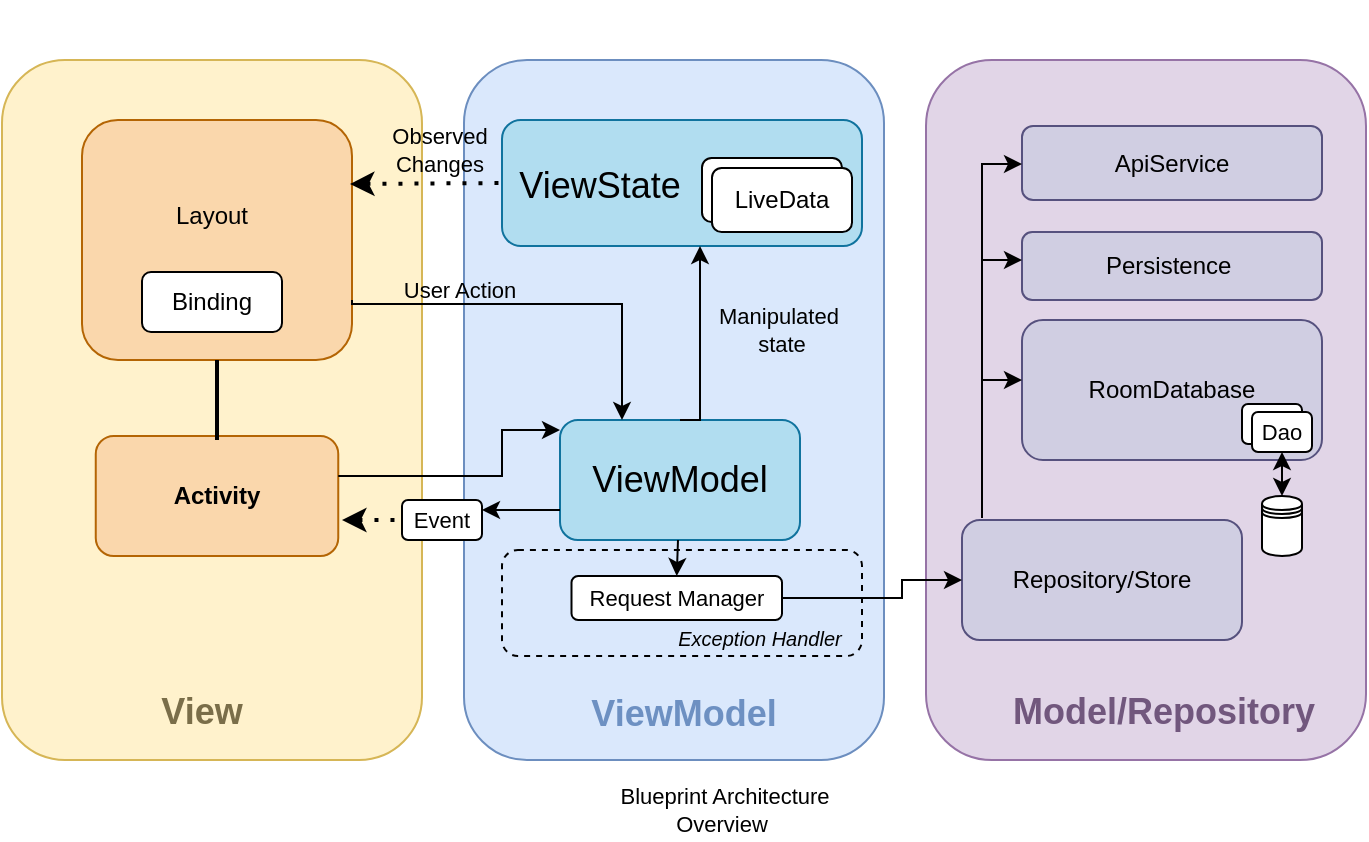 <mxfile version="16.2.4" type="device"><diagram id="DyYoIxPww9SaBAByOC5G" name="Page-1"><mxGraphModel dx="683" dy="447" grid="1" gridSize="10" guides="1" tooltips="1" connect="1" arrows="1" fold="1" page="1" pageScale="1" pageWidth="827" pageHeight="1169" math="0" shadow="0"><root><mxCell id="0"/><mxCell id="1" parent="0"/><mxCell id="GouDXBz-gcGE_-PqdgL5-1" value="" style="rounded=1;whiteSpace=wrap;html=1;fillColor=#fff2cc;strokeColor=#d6b656;" vertex="1" parent="1"><mxGeometry x="80" y="260" width="210" height="350" as="geometry"/></mxCell><mxCell id="GouDXBz-gcGE_-PqdgL5-2" value="" style="rounded=1;whiteSpace=wrap;html=1;fillColor=#dae8fc;strokeColor=#6c8ebf;" vertex="1" parent="1"><mxGeometry x="311" y="260" width="210" height="350" as="geometry"/></mxCell><mxCell id="GouDXBz-gcGE_-PqdgL5-3" value="" style="rounded=1;whiteSpace=wrap;html=1;fillColor=#e1d5e7;strokeColor=#9673a6;" vertex="1" parent="1"><mxGeometry x="542" y="260" width="220" height="350" as="geometry"/></mxCell><mxCell id="GouDXBz-gcGE_-PqdgL5-4" value="" style="rounded=1;whiteSpace=wrap;html=1;fillColor=#fad7ac;strokeColor=#b46504;" vertex="1" parent="1"><mxGeometry x="120" y="290" width="135" height="120" as="geometry"/></mxCell><mxCell id="GouDXBz-gcGE_-PqdgL5-5" value="Layout" style="text;html=1;strokeColor=none;fillColor=none;align=center;verticalAlign=middle;whiteSpace=wrap;rounded=0;" vertex="1" parent="1"><mxGeometry x="155" y="323" width="60" height="30" as="geometry"/></mxCell><mxCell id="GouDXBz-gcGE_-PqdgL5-6" value="Binding" style="rounded=1;whiteSpace=wrap;html=1;" vertex="1" parent="1"><mxGeometry x="150" y="366" width="70" height="30" as="geometry"/></mxCell><mxCell id="GouDXBz-gcGE_-PqdgL5-7" value="&lt;b&gt;Activity&lt;/b&gt;" style="rounded=1;whiteSpace=wrap;html=1;fillColor=#fad7ac;strokeColor=#b46504;" vertex="1" parent="1"><mxGeometry x="126.88" y="448" width="121.25" height="60" as="geometry"/></mxCell><mxCell id="GouDXBz-gcGE_-PqdgL5-8" value="&lt;b&gt;&lt;font color=&quot;#7a6e49&quot; style=&quot;font-size: 18px&quot;&gt;View&lt;/font&gt;&lt;/b&gt;" style="text;html=1;strokeColor=none;fillColor=none;align=center;verticalAlign=middle;whiteSpace=wrap;rounded=0;" vertex="1" parent="1"><mxGeometry x="150" y="571" width="60" height="30" as="geometry"/></mxCell><mxCell id="GouDXBz-gcGE_-PqdgL5-9" value="ViewModel" style="rounded=1;whiteSpace=wrap;html=1;fontSize=18;fillColor=#b1ddf0;strokeColor=#10739e;" vertex="1" parent="1"><mxGeometry x="359" y="440" width="120" height="60" as="geometry"/></mxCell><mxCell id="GouDXBz-gcGE_-PqdgL5-10" value="" style="rounded=1;whiteSpace=wrap;html=1;fontSize=18;fillColor=#b1ddf0;strokeColor=#10739e;" vertex="1" parent="1"><mxGeometry x="330" y="290" width="180" height="63" as="geometry"/></mxCell><mxCell id="GouDXBz-gcGE_-PqdgL5-11" value="ViewState" style="text;html=1;strokeColor=none;fillColor=none;align=center;verticalAlign=middle;whiteSpace=wrap;rounded=0;fontSize=18;fontColor=#000000;" vertex="1" parent="1"><mxGeometry x="349" y="308" width="60" height="30" as="geometry"/></mxCell><mxCell id="GouDXBz-gcGE_-PqdgL5-12" value="" style="rounded=1;whiteSpace=wrap;html=1;fontSize=12;fontColor=#000000;" vertex="1" parent="1"><mxGeometry x="430" y="309" width="70" height="32" as="geometry"/></mxCell><mxCell id="GouDXBz-gcGE_-PqdgL5-13" value="LiveData" style="rounded=1;whiteSpace=wrap;html=1;fontSize=12;fontColor=#000000;" vertex="1" parent="1"><mxGeometry x="435" y="314" width="70" height="32" as="geometry"/></mxCell><mxCell id="GouDXBz-gcGE_-PqdgL5-14" value="&lt;b&gt;&lt;font style=&quot;font-size: 18px&quot; color=&quot;#6d90c2&quot;&gt;ViewModel&lt;/font&gt;&lt;/b&gt;" style="text;html=1;strokeColor=none;fillColor=none;align=center;verticalAlign=middle;whiteSpace=wrap;rounded=0;" vertex="1" parent="1"><mxGeometry x="391" y="572" width="60" height="30" as="geometry"/></mxCell><mxCell id="GouDXBz-gcGE_-PqdgL5-15" value="Repository/Store" style="rounded=1;whiteSpace=wrap;html=1;fontSize=12;fillColor=#d0cee2;strokeColor=#56517e;" vertex="1" parent="1"><mxGeometry x="560" y="490" width="140" height="60" as="geometry"/></mxCell><mxCell id="GouDXBz-gcGE_-PqdgL5-16" value="&lt;font color=&quot;#000000&quot;&gt;ApiService&lt;/font&gt;" style="rounded=1;whiteSpace=wrap;html=1;fontSize=12;fillColor=#d0cee2;strokeColor=#56517e;" vertex="1" parent="1"><mxGeometry x="590" y="293" width="150" height="37" as="geometry"/></mxCell><mxCell id="GouDXBz-gcGE_-PqdgL5-17" value="RoomDatabase" style="rounded=1;whiteSpace=wrap;html=1;fontSize=12;fillColor=#d0cee2;strokeColor=#56517e;" vertex="1" parent="1"><mxGeometry x="590" y="390" width="150" height="70" as="geometry"/></mxCell><mxCell id="GouDXBz-gcGE_-PqdgL5-18" value="Persistence&amp;nbsp;" style="rounded=1;whiteSpace=wrap;html=1;fontSize=12;fillColor=#d0cee2;strokeColor=#56517e;" vertex="1" parent="1"><mxGeometry x="590" y="346" width="150" height="34" as="geometry"/></mxCell><mxCell id="GouDXBz-gcGE_-PqdgL5-19" value="" style="rounded=1;whiteSpace=wrap;html=1;fontSize=12;fontColor=#000000;" vertex="1" parent="1"><mxGeometry x="700" y="432" width="30" height="20" as="geometry"/></mxCell><mxCell id="GouDXBz-gcGE_-PqdgL5-20" value="&lt;font style=&quot;font-size: 11px&quot;&gt;Dao&lt;/font&gt;" style="rounded=1;whiteSpace=wrap;html=1;fontSize=12;fontColor=#000000;" vertex="1" parent="1"><mxGeometry x="705" y="436" width="30" height="20" as="geometry"/></mxCell><mxCell id="GouDXBz-gcGE_-PqdgL5-21" value="" style="shape=datastore;whiteSpace=wrap;html=1;rounded=1;fontSize=11;fontColor=#000000;" vertex="1" parent="1"><mxGeometry x="710" y="478" width="20" height="30" as="geometry"/></mxCell><mxCell id="GouDXBz-gcGE_-PqdgL5-22" value="&lt;b&gt;&lt;font style=&quot;font-size: 18px&quot; color=&quot;#71577d&quot;&gt;Model/Repository&lt;/font&gt;&lt;/b&gt;" style="text;html=1;strokeColor=none;fillColor=none;align=center;verticalAlign=middle;whiteSpace=wrap;rounded=0;" vertex="1" parent="1"><mxGeometry x="631" y="571" width="60" height="30" as="geometry"/></mxCell><mxCell id="GouDXBz-gcGE_-PqdgL5-23" value="" style="line;strokeWidth=2;direction=south;html=1;rounded=1;fontSize=11;fontColor=#71577D;" vertex="1" parent="1"><mxGeometry x="182.51" y="410" width="10" height="40" as="geometry"/></mxCell><mxCell id="GouDXBz-gcGE_-PqdgL5-24" value="" style="edgeStyle=segmentEdgeStyle;endArrow=classic;html=1;rounded=0;fontSize=11;fontColor=#71577D;exitX=1;exitY=0.75;exitDx=0;exitDy=0;" edge="1" parent="1" source="GouDXBz-gcGE_-PqdgL5-4"><mxGeometry width="50" height="50" relative="1" as="geometry"><mxPoint x="410" y="480" as="sourcePoint"/><mxPoint x="390" y="440" as="targetPoint"/><Array as="points"><mxPoint x="390" y="382"/><mxPoint x="390" y="440"/></Array></mxGeometry></mxCell><mxCell id="GouDXBz-gcGE_-PqdgL5-25" value="" style="edgeStyle=segmentEdgeStyle;endArrow=classic;html=1;rounded=0;fontSize=11;fontColor=#71577D;exitX=1;exitY=0.5;exitDx=0;exitDy=0;entryX=0;entryY=0.25;entryDx=0;entryDy=0;" edge="1" parent="1"><mxGeometry width="50" height="50" relative="1" as="geometry"><mxPoint x="248.13" y="468" as="sourcePoint"/><mxPoint x="359" y="445.0" as="targetPoint"/><Array as="points"><mxPoint x="330" y="468"/><mxPoint x="330" y="445"/></Array></mxGeometry></mxCell><mxCell id="GouDXBz-gcGE_-PqdgL5-26" value="&lt;font color=&quot;#000000&quot;&gt;Event&lt;/font&gt;" style="rounded=1;whiteSpace=wrap;html=1;fontSize=11;fontColor=#71577D;" vertex="1" parent="1"><mxGeometry x="280" y="480" width="40" height="20" as="geometry"/></mxCell><mxCell id="GouDXBz-gcGE_-PqdgL5-27" value="" style="endArrow=none;dashed=1;html=1;dashPattern=1 3;strokeWidth=2;rounded=0;fontSize=11;fontColor=#000000;entryX=0;entryY=0.5;entryDx=0;entryDy=0;startArrow=classic;startFill=1;" edge="1" parent="1" target="GouDXBz-gcGE_-PqdgL5-26"><mxGeometry width="50" height="50" relative="1" as="geometry"><mxPoint x="250" y="490" as="sourcePoint"/><mxPoint x="430" y="440" as="targetPoint"/></mxGeometry></mxCell><mxCell id="GouDXBz-gcGE_-PqdgL5-28" value="" style="edgeStyle=segmentEdgeStyle;endArrow=classic;html=1;rounded=0;fontSize=11;fontColor=#000000;exitX=0;exitY=0.75;exitDx=0;exitDy=0;" edge="1" parent="1" source="GouDXBz-gcGE_-PqdgL5-9"><mxGeometry width="50" height="50" relative="1" as="geometry"><mxPoint x="380" y="490" as="sourcePoint"/><mxPoint x="320" y="485" as="targetPoint"/></mxGeometry></mxCell><mxCell id="GouDXBz-gcGE_-PqdgL5-29" value="Request Manager" style="rounded=1;whiteSpace=wrap;html=1;fontSize=11;fontColor=#000000;" vertex="1" parent="1"><mxGeometry x="364.75" y="518" width="105.25" height="22" as="geometry"/></mxCell><mxCell id="GouDXBz-gcGE_-PqdgL5-30" value="" style="edgeStyle=segmentEdgeStyle;endArrow=classic;html=1;rounded=0;fontSize=11;fontColor=#000000;entryX=0.55;entryY=1;entryDx=0;entryDy=0;entryPerimeter=0;exitX=0.5;exitY=0;exitDx=0;exitDy=0;" edge="1" parent="1" source="GouDXBz-gcGE_-PqdgL5-9" target="GouDXBz-gcGE_-PqdgL5-10"><mxGeometry width="50" height="50" relative="1" as="geometry"><mxPoint x="380" y="500" as="sourcePoint"/><mxPoint x="430" y="450" as="targetPoint"/></mxGeometry></mxCell><mxCell id="GouDXBz-gcGE_-PqdgL5-31" value="" style="endArrow=none;dashed=1;html=1;dashPattern=1 3;strokeWidth=2;rounded=0;fontSize=11;fontColor=#000000;entryX=0;entryY=0.5;entryDx=0;entryDy=0;startArrow=classic;startFill=1;" edge="1" parent="1" target="GouDXBz-gcGE_-PqdgL5-10"><mxGeometry width="50" height="50" relative="1" as="geometry"><mxPoint x="254" y="322" as="sourcePoint"/><mxPoint x="328.82" y="317.78" as="targetPoint"/></mxGeometry></mxCell><mxCell id="GouDXBz-gcGE_-PqdgL5-32" value="Manipulated&amp;nbsp;&lt;br&gt;state" style="text;html=1;strokeColor=none;fillColor=none;align=center;verticalAlign=middle;whiteSpace=wrap;rounded=0;fontSize=11;fontColor=#000000;" vertex="1" parent="1"><mxGeometry x="440" y="380" width="60" height="30" as="geometry"/></mxCell><mxCell id="GouDXBz-gcGE_-PqdgL5-33" value="" style="edgeStyle=segmentEdgeStyle;endArrow=classic;html=1;rounded=0;fontSize=11;fontColor=#000000;exitX=1;exitY=0.5;exitDx=0;exitDy=0;entryX=0;entryY=0.5;entryDx=0;entryDy=0;" edge="1" parent="1" source="GouDXBz-gcGE_-PqdgL5-29" target="GouDXBz-gcGE_-PqdgL5-15"><mxGeometry width="50" height="50" relative="1" as="geometry"><mxPoint x="480" y="535" as="sourcePoint"/><mxPoint x="560" y="535" as="targetPoint"/><Array as="points"><mxPoint x="530" y="529"/><mxPoint x="530" y="520"/></Array></mxGeometry></mxCell><mxCell id="GouDXBz-gcGE_-PqdgL5-34" value="" style="edgeStyle=segmentEdgeStyle;endArrow=classic;html=1;rounded=0;fontSize=11;fontColor=#000000;" edge="1" parent="1"><mxGeometry width="50" height="50" relative="1" as="geometry"><mxPoint x="570" y="489" as="sourcePoint"/><mxPoint x="590" y="312" as="targetPoint"/><Array as="points"><mxPoint x="570" y="489"/><mxPoint x="570" y="312"/></Array></mxGeometry></mxCell><mxCell id="GouDXBz-gcGE_-PqdgL5-35" value="" style="edgeStyle=segmentEdgeStyle;endArrow=classic;html=1;rounded=0;fontSize=11;fontColor=#000000;jumpStyle=sharp;" edge="1" parent="1"><mxGeometry width="50" height="50" relative="1" as="geometry"><mxPoint x="570" y="360" as="sourcePoint"/><mxPoint x="590" y="360" as="targetPoint"/></mxGeometry></mxCell><mxCell id="GouDXBz-gcGE_-PqdgL5-36" value="" style="edgeStyle=segmentEdgeStyle;endArrow=classic;html=1;rounded=0;fontSize=11;fontColor=#000000;jumpStyle=sharp;" edge="1" parent="1"><mxGeometry width="50" height="50" relative="1" as="geometry"><mxPoint x="570" y="420" as="sourcePoint"/><mxPoint x="590" y="420" as="targetPoint"/><Array as="points"><mxPoint x="590" y="420"/></Array></mxGeometry></mxCell><mxCell id="GouDXBz-gcGE_-PqdgL5-37" value="&lt;font style=&quot;font-size: 11px&quot;&gt;Observed Changes&lt;/font&gt;" style="text;html=1;strokeColor=none;fillColor=none;align=center;verticalAlign=middle;whiteSpace=wrap;rounded=0;fontSize=11;fontColor=#000000;" vertex="1" parent="1"><mxGeometry x="269" y="290" width="60" height="30" as="geometry"/></mxCell><mxCell id="GouDXBz-gcGE_-PqdgL5-38" value="&lt;font style=&quot;font-size: 11px&quot;&gt;User Action&lt;/font&gt;" style="text;html=1;strokeColor=none;fillColor=none;align=center;verticalAlign=middle;whiteSpace=wrap;rounded=0;fontSize=9;fontColor=#000000;" vertex="1" parent="1"><mxGeometry x="269" y="360" width="80" height="30" as="geometry"/></mxCell><mxCell id="GouDXBz-gcGE_-PqdgL5-39" value="&amp;nbsp;Blueprint Architecture Overview" style="text;html=1;strokeColor=none;fillColor=none;align=center;verticalAlign=middle;whiteSpace=wrap;rounded=0;fontSize=11;fontColor=#000000;" vertex="1" parent="1"><mxGeometry x="370" y="620" width="140" height="30" as="geometry"/></mxCell><mxCell id="GouDXBz-gcGE_-PqdgL5-45" value="" style="rounded=1;whiteSpace=wrap;html=1;fillColor=none;dashed=1;" vertex="1" parent="1"><mxGeometry x="330" y="505" width="180" height="53" as="geometry"/></mxCell><mxCell id="GouDXBz-gcGE_-PqdgL5-40" value="" style="shape=image;verticalLabelPosition=bottom;labelBackgroundColor=default;verticalAlign=top;aspect=fixed;imageAspect=0;image=https://employee.neosofttech.com/favicon.png;" vertex="1" parent="1"><mxGeometry x="710" y="230" width="22.42" height="18.05" as="geometry"/></mxCell><mxCell id="GouDXBz-gcGE_-PqdgL5-41" value="" style="edgeStyle=segmentEdgeStyle;endArrow=classic;html=1;rounded=0;entryX=0.5;entryY=1;entryDx=0;entryDy=0;startArrow=classic;startFill=1;exitX=0.5;exitY=0;exitDx=0;exitDy=0;" edge="1" parent="1" source="GouDXBz-gcGE_-PqdgL5-21" target="GouDXBz-gcGE_-PqdgL5-20"><mxGeometry width="50" height="50" relative="1" as="geometry"><mxPoint x="720" y="470" as="sourcePoint"/><mxPoint x="440" y="500" as="targetPoint"/><Array as="points"/></mxGeometry></mxCell><mxCell id="GouDXBz-gcGE_-PqdgL5-43" value="" style="edgeStyle=segmentEdgeStyle;endArrow=classic;html=1;rounded=0;exitX=0.5;exitY=1;exitDx=0;exitDy=0;entryX=0.5;entryY=0;entryDx=0;entryDy=0;" edge="1" parent="1" target="GouDXBz-gcGE_-PqdgL5-29"><mxGeometry width="50" height="50" relative="1" as="geometry"><mxPoint x="418" y="500" as="sourcePoint"/><mxPoint x="419" y="510" as="targetPoint"/></mxGeometry></mxCell><mxCell id="GouDXBz-gcGE_-PqdgL5-46" value="Exception Handler" style="text;html=1;strokeColor=none;fillColor=none;align=center;verticalAlign=middle;whiteSpace=wrap;rounded=0;dashed=1;fontSize=10;fontStyle=2" vertex="1" parent="1"><mxGeometry x="410" y="539" width="98" height="20" as="geometry"/></mxCell></root></mxGraphModel></diagram></mxfile>